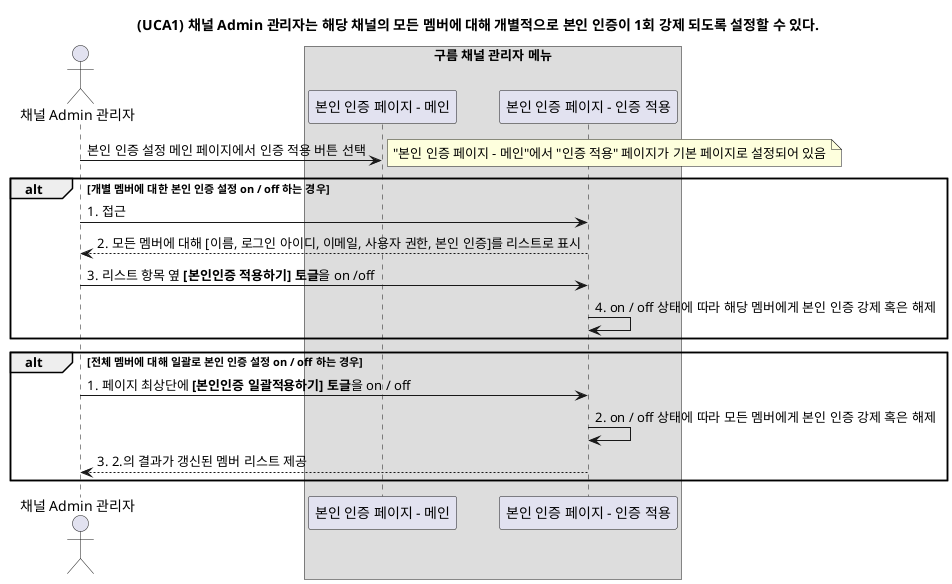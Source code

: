 @startuml

title (UCA1) 채널 Admin 관리자는 해당 채널의 모든 멤버에 대해 개별적으로 본인 인증이 1회 강제 되도록 설정할 수 있다.

actor "채널 Admin 관리자"

box "구름 채널 관리자 메뉴"
participant "본인 인증 페이지 - 메인"
participant "본인 인증 페이지 - 인증 적용"
endbox

"채널 Admin 관리자" -> "본인 인증 페이지 - 메인" : 본인 인증 설정 메인 페이지에서 인증 적용 버튼 선택
note right
"본인 인증 페이지 - 메인"에서 "인증 적용" 페이지가 기본 페이지로 설정되어 있음
end note


alt 개별 멤버에 대한 본인 인증 설정 on / off 하는 경우
"채널 Admin 관리자" -> "본인 인증 페이지 - 인증 적용" : 1. 접근
"본인 인증 페이지 - 인증 적용" --> "채널 Admin 관리자" : 2. 모든 멤버에 대해 [이름, 로그인 아이디, 이메일, 사용자 권한, 본인 인증]를 리스트로 표시
"채널 Admin 관리자" -> "본인 인증 페이지 - 인증 적용" : 3. 리스트 항목 옆 **[본인인증 적용하기] 토글**을 on /off
"본인 인증 페이지 - 인증 적용" -> "본인 인증 페이지 - 인증 적용" : 4. on / off 상태에 따라 해당 멤버에게 본인 인증 강제 혹은 해제
end

alt 전체 멤버에 대해 일괄로 본인 인증 설정 on / off 하는 경우
"채널 Admin 관리자" -> "본인 인증 페이지 - 인증 적용" : 1. 페이지 최상단에 **[본인인증 일괄적용하기] 토글**을 on / off
"본인 인증 페이지 - 인증 적용" -> "본인 인증 페이지 - 인증 적용" : 2. on / off 상태에 따라 모든 멤버에게 본인 인증 강제 혹은 해제
"본인 인증 페이지 - 인증 적용" --> "채널 Admin 관리자" : 3. 2.의 결과가 갱신된 멤버 리스트 제공
end
@enduml